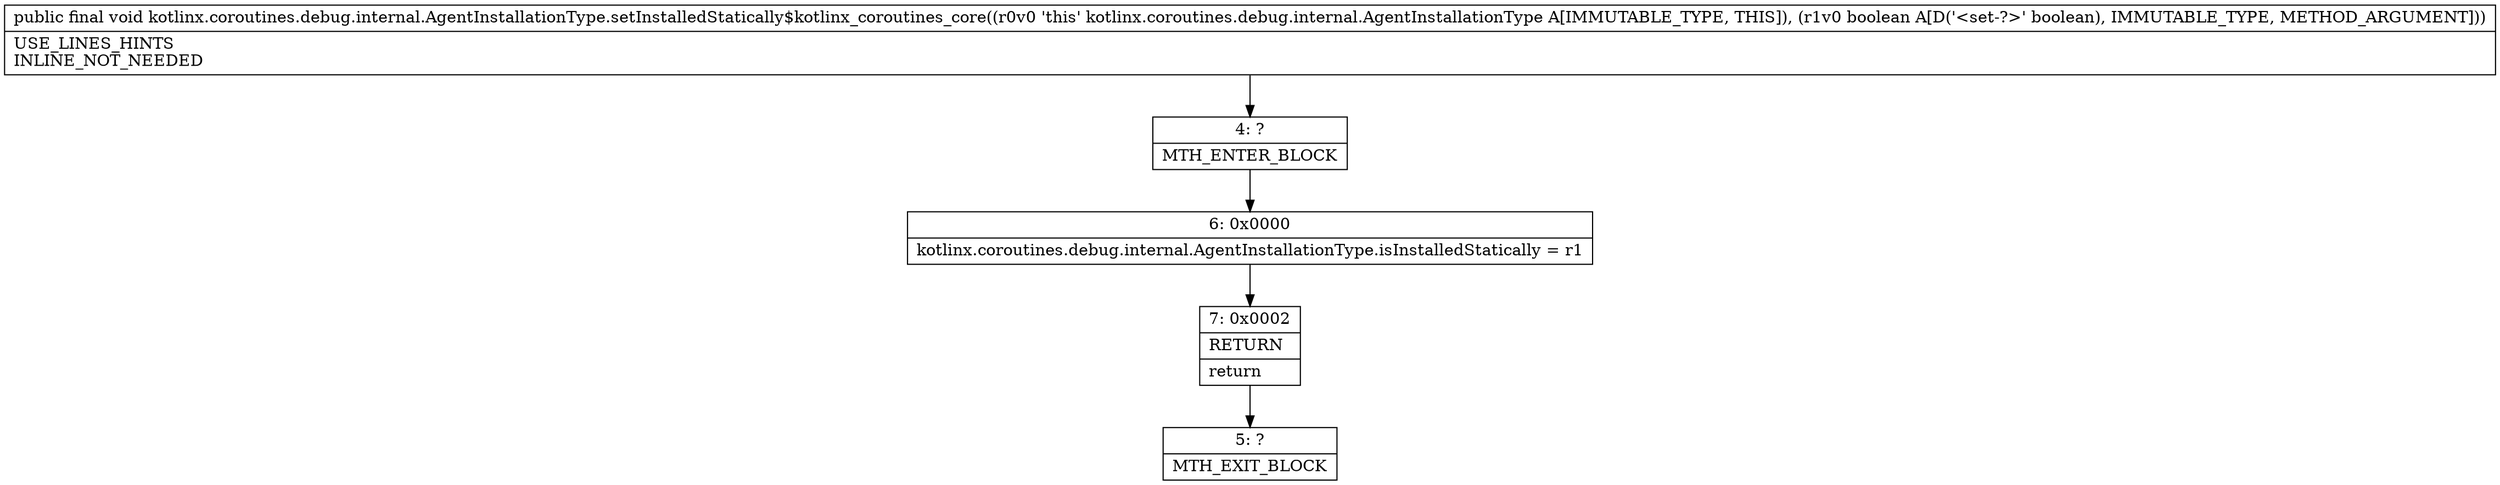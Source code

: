 digraph "CFG forkotlinx.coroutines.debug.internal.AgentInstallationType.setInstalledStatically$kotlinx_coroutines_core(Z)V" {
Node_4 [shape=record,label="{4\:\ ?|MTH_ENTER_BLOCK\l}"];
Node_6 [shape=record,label="{6\:\ 0x0000|kotlinx.coroutines.debug.internal.AgentInstallationType.isInstalledStatically = r1\l}"];
Node_7 [shape=record,label="{7\:\ 0x0002|RETURN\l|return\l}"];
Node_5 [shape=record,label="{5\:\ ?|MTH_EXIT_BLOCK\l}"];
MethodNode[shape=record,label="{public final void kotlinx.coroutines.debug.internal.AgentInstallationType.setInstalledStatically$kotlinx_coroutines_core((r0v0 'this' kotlinx.coroutines.debug.internal.AgentInstallationType A[IMMUTABLE_TYPE, THIS]), (r1v0 boolean A[D('\<set\-?\>' boolean), IMMUTABLE_TYPE, METHOD_ARGUMENT]))  | USE_LINES_HINTS\lINLINE_NOT_NEEDED\l}"];
MethodNode -> Node_4;Node_4 -> Node_6;
Node_6 -> Node_7;
Node_7 -> Node_5;
}


